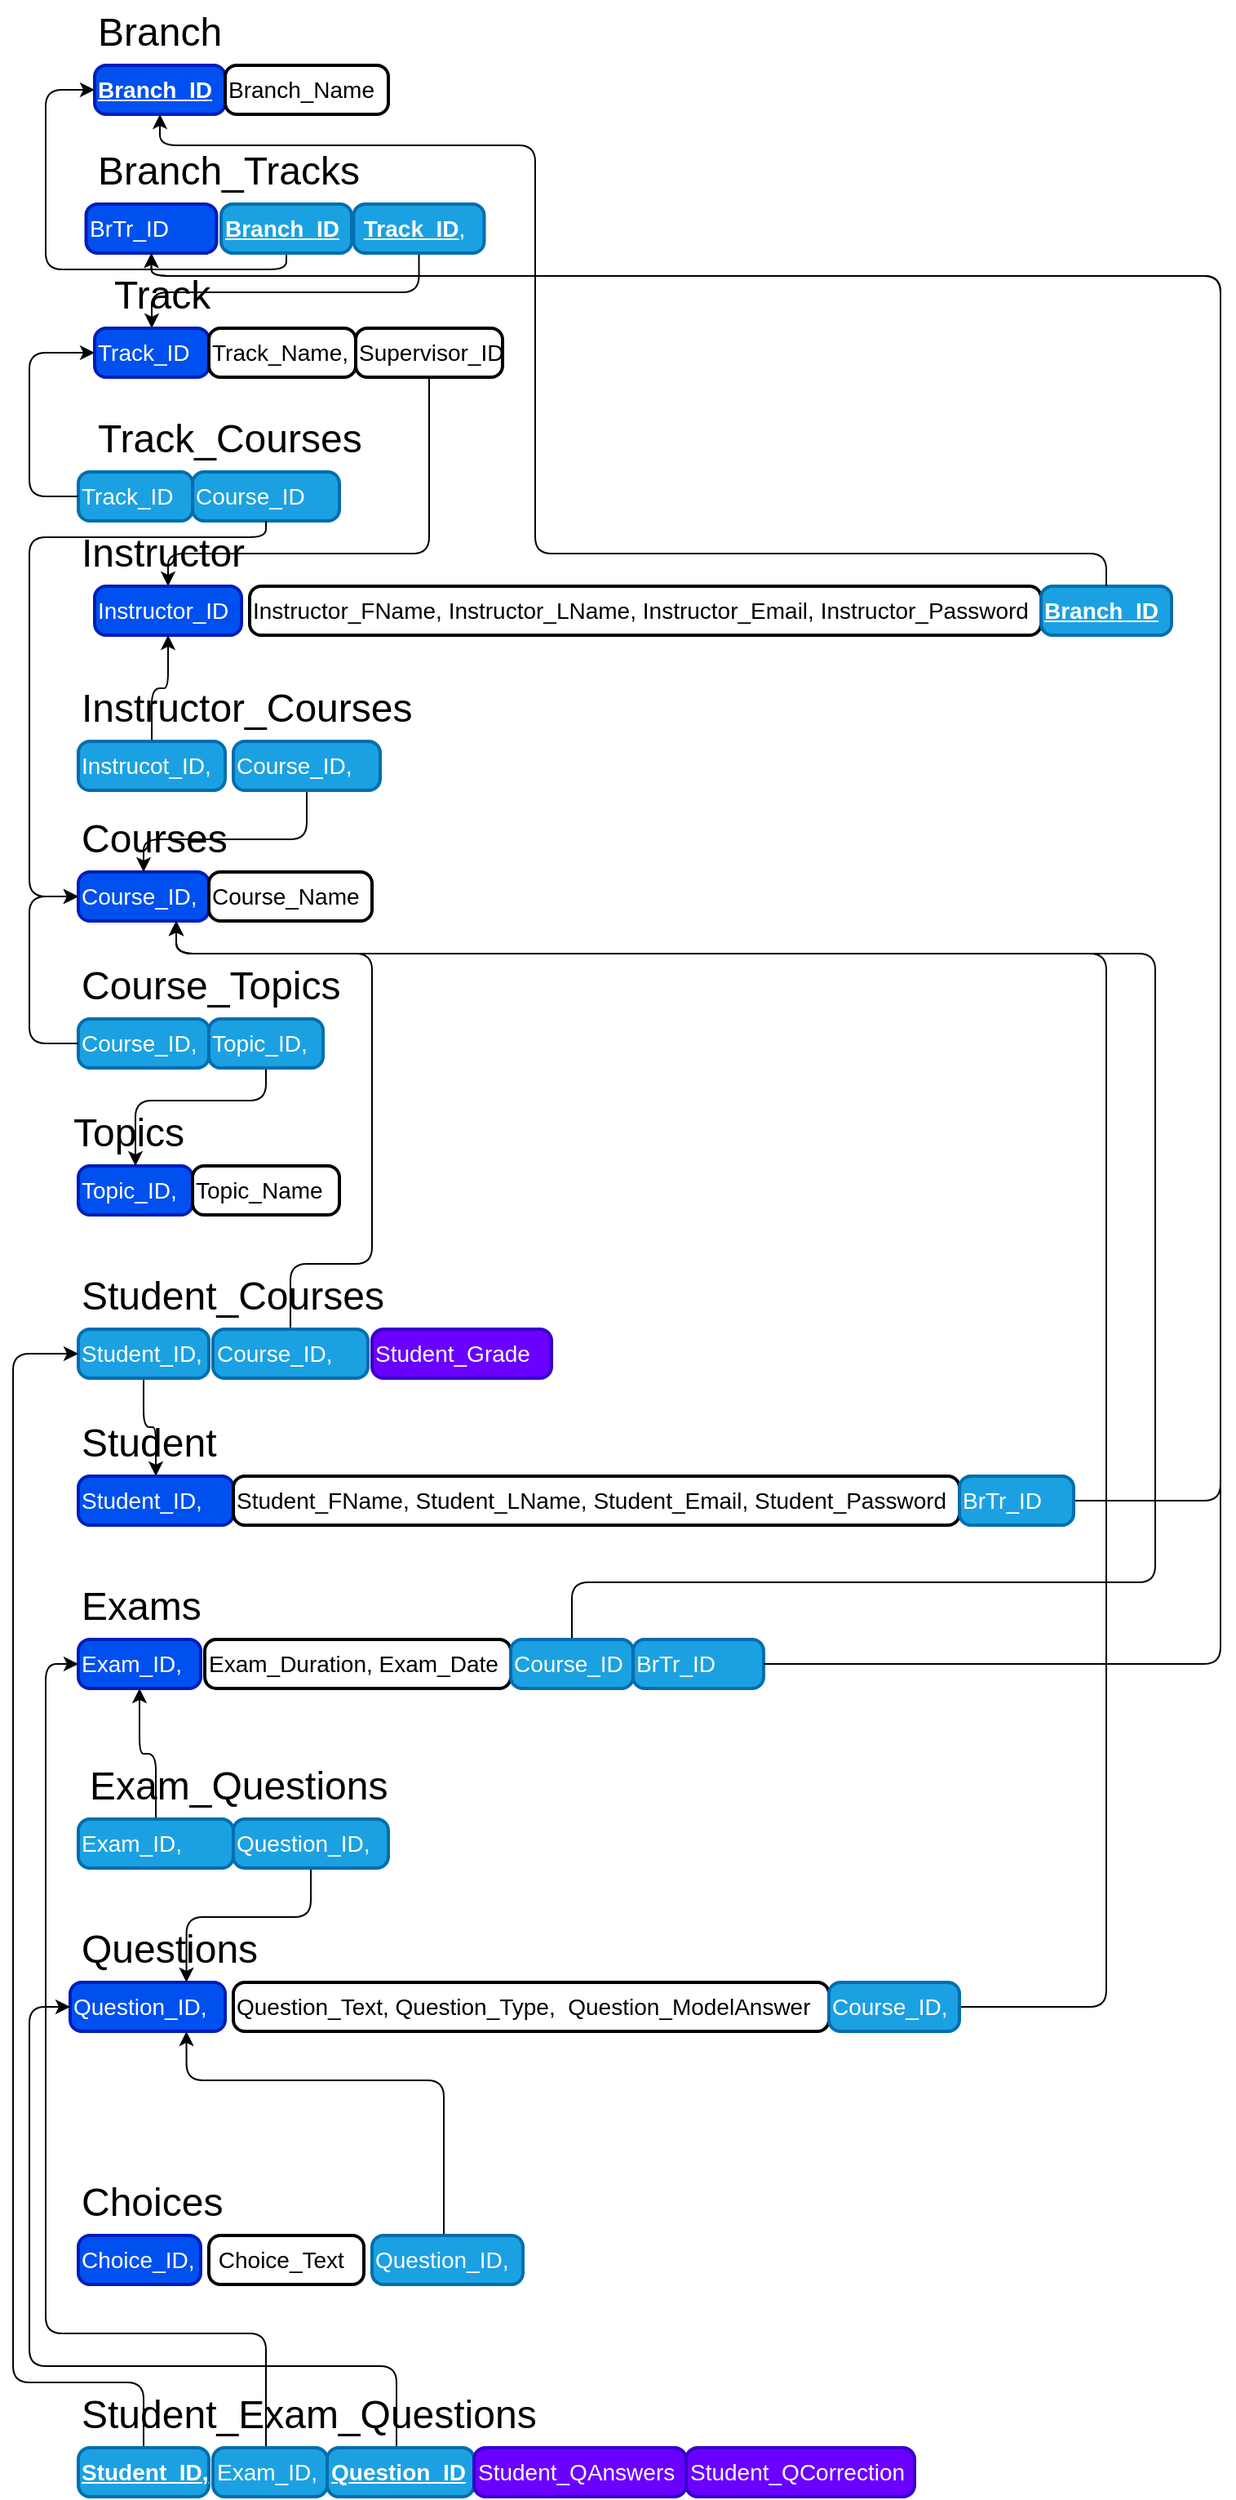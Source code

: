 <mxfile>
    <diagram id="7M1j6jTD5WMNC7OYtBL2" name="Page-1">
        <mxGraphModel dx="1456" dy="647" grid="1" gridSize="10" guides="1" tooltips="1" connect="1" arrows="1" fold="1" page="1" pageScale="1" pageWidth="850" pageHeight="1100" math="0" shadow="0">
            <root>
                <mxCell id="0"/>
                <mxCell id="1" parent="0"/>
                <mxCell id="35" style="edgeStyle=orthogonalEdgeStyle;html=1;fontSize=14;exitX=0.5;exitY=1;exitDx=0;exitDy=0;entryX=0;entryY=0.5;entryDx=0;entryDy=0;" parent="1" source="27" target="2" edge="1">
                    <mxGeometry relative="1" as="geometry">
                        <mxPoint x="60" y="80" as="targetPoint"/>
                        <Array as="points">
                            <mxPoint x="207" y="166"/>
                            <mxPoint x="60" y="166"/>
                            <mxPoint x="60" y="56"/>
                        </Array>
                    </mxGeometry>
                </mxCell>
                <mxCell id="2" value="&lt;span style=&quot;font-size: 14px;&quot;&gt;&lt;b&gt;&lt;u&gt;Branch_ID&lt;/u&gt;&lt;/b&gt;&lt;/span&gt;" style="rounded=1;html=1;absoluteArcSize=1;arcSize=14;strokeWidth=2;align=left;fillColor=#0050ef;fontColor=#ffffff;strokeColor=#001DBC;" parent="1" vertex="1">
                    <mxGeometry x="90" y="41" width="80" height="30" as="geometry"/>
                </mxCell>
                <mxCell id="3" value="&lt;font style=&quot;font-size: 24px;&quot;&gt;Branch&lt;/font&gt;" style="text;html=1;align=left;verticalAlign=middle;resizable=0;points=[];autosize=1;strokeColor=none;fillColor=none;labelBackgroundColor=none;" parent="1" vertex="1">
                    <mxGeometry x="90" y="1" width="100" height="40" as="geometry"/>
                </mxCell>
                <mxCell id="37" style="edgeStyle=orthogonalEdgeStyle;html=1;fontSize=14;exitX=0.5;exitY=1;exitDx=0;exitDy=0;" parent="1" source="33" target="4" edge="1">
                    <mxGeometry relative="1" as="geometry">
                        <Array as="points">
                            <mxPoint x="289" y="180"/>
                            <mxPoint x="125" y="180"/>
                        </Array>
                    </mxGeometry>
                </mxCell>
                <mxCell id="4" value="&lt;span style=&quot;font-size: 14px;&quot;&gt;Track_ID&lt;/span&gt;" style="rounded=1;whiteSpace=wrap;html=1;absoluteArcSize=1;arcSize=14;strokeWidth=2;align=left;fillColor=#0050ef;fontColor=#ffffff;strokeColor=#001DBC;" parent="1" vertex="1">
                    <mxGeometry x="90" y="202" width="70" height="30" as="geometry"/>
                </mxCell>
                <mxCell id="5" value="&lt;span style=&quot;font-size: 24px;&quot;&gt;Track&lt;/span&gt;" style="text;html=1;align=left;verticalAlign=middle;resizable=0;points=[];autosize=1;strokeColor=none;fillColor=none;" parent="1" vertex="1">
                    <mxGeometry x="100" y="162" width="80" height="40" as="geometry"/>
                </mxCell>
                <mxCell id="40" style="edgeStyle=orthogonalEdgeStyle;html=1;fontSize=14;exitX=0.5;exitY=1;exitDx=0;exitDy=0;" parent="1" source="39" target="6" edge="1">
                    <mxGeometry relative="1" as="geometry">
                        <Array as="points">
                            <mxPoint x="295" y="340"/>
                            <mxPoint x="135" y="340"/>
                        </Array>
                    </mxGeometry>
                </mxCell>
                <mxCell id="6" value="&lt;span style=&quot;font-size: 14px;&quot;&gt;Instructor_ID&lt;/span&gt;" style="rounded=1;html=1;absoluteArcSize=1;arcSize=14;strokeWidth=2;align=left;fillColor=#0050ef;fontColor=#ffffff;strokeColor=#001DBC;" parent="1" vertex="1">
                    <mxGeometry x="90" y="360" width="90" height="30" as="geometry"/>
                </mxCell>
                <mxCell id="7" value="&lt;span style=&quot;font-size: 24px;&quot;&gt;Instructor&lt;/span&gt;" style="text;html=1;align=left;verticalAlign=middle;resizable=0;points=[];autosize=1;strokeColor=none;fillColor=none;" parent="1" vertex="1">
                    <mxGeometry x="80" y="320" width="120" height="40" as="geometry"/>
                </mxCell>
                <mxCell id="70" style="edgeStyle=orthogonalEdgeStyle;html=1;entryX=0.5;entryY=0;entryDx=0;entryDy=0;fontSize=14;" parent="1" source="8" target="66" edge="1">
                    <mxGeometry relative="1" as="geometry"/>
                </mxCell>
                <mxCell id="8" value="&lt;span style=&quot;font-size: 14px;&quot;&gt;Student_ID,&lt;/span&gt;" style="rounded=1;html=1;absoluteArcSize=1;arcSize=14;strokeWidth=2;align=left;fillColor=#1ba1e2;fontColor=#ffffff;strokeColor=#006EAF;" parent="1" vertex="1">
                    <mxGeometry x="80" y="815" width="80" height="30" as="geometry"/>
                </mxCell>
                <mxCell id="9" value="&lt;span style=&quot;font-size: 24px;&quot;&gt;Student_Courses&lt;/span&gt;" style="text;html=1;align=left;verticalAlign=middle;resizable=0;points=[];autosize=1;strokeColor=none;fillColor=none;" parent="1" vertex="1">
                    <mxGeometry x="80" y="775" width="210" height="40" as="geometry"/>
                </mxCell>
                <mxCell id="11" value="&lt;span style=&quot;font-size: 14px;&quot;&gt;Course_ID,&amp;nbsp;&lt;/span&gt;" style="rounded=1;html=1;absoluteArcSize=1;arcSize=14;strokeWidth=2;align=left;fillColor=#0050ef;fontColor=#ffffff;strokeColor=#001DBC;" parent="1" vertex="1">
                    <mxGeometry x="80" y="535" width="80" height="30" as="geometry"/>
                </mxCell>
                <mxCell id="12" value="&lt;span style=&quot;font-size: 24px;&quot;&gt;Courses&lt;/span&gt;" style="text;html=1;align=left;verticalAlign=middle;resizable=0;points=[];autosize=1;strokeColor=none;fillColor=none;" parent="1" vertex="1">
                    <mxGeometry x="80" y="495" width="110" height="40" as="geometry"/>
                </mxCell>
                <mxCell id="14" value="&lt;span style=&quot;font-size: 14px;&quot;&gt;Exam_ID,&lt;/span&gt;&lt;span style=&quot;color: rgba(0, 0, 0, 0); font-family: monospace; font-size: 0px;&quot;&gt;el%3E%3Croot%3E%3CmxCell%20id%3D%220%22%2F%3E%3CmxCell%20id%3D%221%22%20parent%3D%220%22%2F%3E%3CmxCell%20id%3D%222%22%20value%3D%22%26lt%3Bspan%20style%3D%26quot%3Bfont-size%3A%2014px%3B%26quot%3B%26gt%3BCourse_ID%2C%26amp%3Bnbsp%3B%26lt%3B%2Fspan%26gt%3B%26lt%3Bspan%20style%3D%26quot%3Bfont-size%3A%2014px%3B%26quot%3B%26gt%3BCourse%26lt%3B%2Fspan%26gt%3B%26lt%3Bspan%20style%3D%26quot%3Bfont-size%3A%2014px%3B%26quot%3B%26gt%3B_Name%26lt%3B%2Fspan%26gt%3B%22%20style%3D%22rounded%3D1%3Bhtml%3D1%3BabsoluteArcSize%3D1%3BarcSize%3D14%3BstrokeWidth%3D2%3Balign%3Dleft%3B%22%20vertex%3D%221%22%20parent%3D%221%22%3E%3CmxGeometry%20x%3D%22165%22%20y%3D%22555%22%20width%3D%22580%22%20height%3D%2230%22%20as%3D%22geometry%22%2F%3E%3C%2FmxCell%3E%3CmxCell%20id%3D%223%22%20value%3D%22%26lt%3Bspan%20style%3D%26quot%3Bfont-size%3A%2024px%3B%26quot%3B%26gt%3BCourse%26lt%3B%2Fspan%26gt%3B%22%20style%3D%22text%3Bhtml%3D1%3Balign%3Dcenter%3BverticalAlign%3Dmiddle%3Bresizable%3D0%3Bpoints%3D%5B%5D%3Bautosize%3D1%3BstrokeColor%3Dnone%3BfillColor%3Dnone%3B%22%20vertex%3D%221%22%20parent%3D%221%22%3E%3CmxGeometry%20x%3D%22165%22%20y%3D%22515%22%20width%3D%22100%22%20height%3D%2240%22%20as%3D%22geometry%22%2F%3E%3C%2FmxCell%3E%3C%2Froot%3E&lt;/span&gt;" style="rounded=1;html=1;absoluteArcSize=1;arcSize=14;strokeWidth=2;align=left;fillColor=#0050ef;fontColor=#ffffff;strokeColor=#001DBC;" parent="1" vertex="1">
                    <mxGeometry x="80" y="1005" width="75" height="30" as="geometry"/>
                </mxCell>
                <mxCell id="15" value="&lt;span style=&quot;font-size: 24px;&quot;&gt;Exams&lt;/span&gt;" style="text;html=1;align=left;verticalAlign=middle;resizable=0;points=[];autosize=1;strokeColor=none;fillColor=none;" parent="1" vertex="1">
                    <mxGeometry x="80" y="965" width="100" height="40" as="geometry"/>
                </mxCell>
                <mxCell id="17" value="&lt;span style=&quot;font-size: 24px;&quot;&gt;Questions&lt;/span&gt;" style="text;html=1;align=left;verticalAlign=middle;resizable=0;points=[];autosize=1;strokeColor=none;fillColor=none;" parent="1" vertex="1">
                    <mxGeometry x="80" y="1175" width="130" height="40" as="geometry"/>
                </mxCell>
                <mxCell id="18" value="&lt;span style=&quot;font-size: 14px;&quot;&gt;Choice_ID,&lt;/span&gt;&lt;span style=&quot;color: rgba(0, 0, 0, 0); font-family: monospace; font-size: 0px;&quot;&gt;raphModel%3E%3Croot%3E%3CmxCell%20id%3D%220%22%2F%3E%3CmxCell%20id%3D%221%22%20parent%3D%220%22%2F%3E%3CmxCell%20id%3D%222%22%20value%3D%22%26lt%3Bspan%20style%3D%26quot%3Bfont-size%3A%2014px%3B%26quot%3B%26gt%3BCourse_ID%2C%26amp%3Bnbsp%3B%26lt%3B%2Fspan%26gt%3B%26lt%3Bspan%20style%3D%26quot%3Bfont-size%3A%2014px%3B%26quot%3B%26gt%3BCourse%26lt%3B%2Fspan%26gt%3B%26lt%3Bspan%20style%3D%26quot%3Bfont-size%3A%2014px%3B%26quot%3B%26gt%3B_Name%26lt%3B%2Fspan%26gt%3B%22%20style%3D%22rounded%3D1%3Bhtml%3D1%3BabsoluteArcSize%3D1%3BarcSize%3D14%3BstrokeWidth%3D2%3Balign%3Dleft%3B%22%20vertex%3D%221%22%20parent%3D%221%22%3E%3CmxGeometry%20x%3D%22165%22%20y%3D%22555%22%20width%3D%22580%22%20height%3D%2230%22%20as%3D%22geometry%22%2F%3E%3C%2FmxCell%3E%3CmxCell%20id%3D%223%22%20value%3D%22%26lt%3Bspan%20style%3D%26quot%3Bfont-size%3A%2024px%3B%26quot%3B%26gt%3BCourse%26lt%3B%2Fspan%26gt%3B%22%20style%3D%22text%3Bhtml%3D1%3Balign%3Dcenter%3BverticalAlign%3Dmiddle%3Bresizable%3D0%3Bpoints%3D%5B%5D%3Bautosize%3D1%3BstrokeColor%3Dnone%3BfillColor%3Dnone%3B%22%20vertex%3D%221%22%20parent%3D%221%22%3E%3CmxGeometry%20x%3D%22165%22%20y%3D%22515%22%20width%3D%22100%22%20height%3D%2240%22%20as%3D%22geometry%22%2F%3E%3C%2FmxCell%3E%3C%2Froot%3E%3C%2FmxGraphModel%3EE&lt;/span&gt;" style="rounded=1;html=1;absoluteArcSize=1;arcSize=14;strokeWidth=2;align=left;fillColor=#0050ef;fontColor=#ffffff;strokeColor=#001DBC;" parent="1" vertex="1">
                    <mxGeometry x="80" y="1370" width="75" height="30" as="geometry"/>
                </mxCell>
                <mxCell id="19" value="&lt;span style=&quot;font-size: 24px;&quot;&gt;Choices&lt;/span&gt;" style="text;html=1;align=left;verticalAlign=middle;resizable=0;points=[];autosize=1;strokeColor=none;fillColor=none;" parent="1" vertex="1">
                    <mxGeometry x="80" y="1330" width="110" height="40" as="geometry"/>
                </mxCell>
                <mxCell id="24" value="&lt;span style=&quot;font-size: 14px;&quot;&gt;Topic_ID,&lt;/span&gt;&lt;span style=&quot;color: rgba(0, 0, 0, 0); font-family: monospace; font-size: 0px;&quot;&gt;%E%3Croot%3E%3CmxCell%20id%3D%220%22%2F%3E%3CmxCell%20id%3D%221%22%20parent%3D%220%22%2F%3E%3CmxCell%20id%3D%222%22%20value%3D%22%26lt%3Bspan%20style%3D%26quot%3Bfont-size%3A%2014px%3B%26quot%3B%26gt%3BCourse_ID%2C%26amp%3Bnbsp%3B%26lt%3B%2Fspan%26gt%3B%26lt%3Bspan%20style%3D%26quot%3Bfont-size%3A%2014px%3B%26quot%3B%26gt%3BCourse%26lt%3B%2Fspan%26gt%3B%26lt%3Bspan%20style%3D%26quot%3Bfont-size%3A%2014px%3B%26quot%3B%26gt%3B_Name%26lt%3B%2Fspan%26gt%3B%22%20style%3D%22rounded%3D1%3Bhtml%3D1%3BabsoluteArcSize%3D1%3BarcSize%3D14%3BstrokeWidth%3D2%3Balign%3Dleft%3B%22%20vertex%3D%221%22%20parent%3D%221%22%3E%3CmxGeometry%20x%3D%22165%22%20y%3D%22555%22%20width%3D%22580%22%20height%3D%2230%22%20as%3D%22geometry%22%2F%3E%3C%2FmxCell%3E%3CmxCell%20id%3D%223%22%20value%3D%22%26lt%3Bspan%20style%3D%26quot%3Bfont-size%3A%2024px%3B%26quot%3B%26gt%3BCourse%26lt%3B%2Fspan%26gt%3B%22%20style%3D%22text%3Bhtml%3D1%3Balign%3Dcenter%3BverticalAlign%3Dmiddle%3Bresizable%3D0%3Bpoints%3D%5B%5D%3Bautosize%3D1%3BstrokeColor%3Dnone%3BfillColor%3Dnone%3B%22%20vertex%3D%221%22%20parent%3D%221%22%3E%3CmxGeometry%20x%3D%22165%22%20y%3D%22515%22%20width%3D%22100%22%20height%3D%2240%22%20as%3D%22geometry%22%2F%3E%3C%2FmxCell%3E%3C%2Froot%3E%3C%2FmxGraph&lt;/span&gt;" style="rounded=1;html=1;absoluteArcSize=1;arcSize=14;strokeWidth=2;align=left;fillColor=#0050ef;fontColor=#ffffff;strokeColor=#001DBC;" parent="1" vertex="1">
                    <mxGeometry x="80" y="715" width="70" height="30" as="geometry"/>
                </mxCell>
                <mxCell id="25" value="&lt;span style=&quot;font-size: 24px;&quot;&gt;Topics&lt;br&gt;&lt;/span&gt;" style="text;html=1;align=left;verticalAlign=middle;resizable=0;points=[];autosize=1;strokeColor=none;fillColor=none;" parent="1" vertex="1">
                    <mxGeometry x="75" y="675" width="90" height="40" as="geometry"/>
                </mxCell>
                <mxCell id="27" value="&lt;span style=&quot;font-size: 14px;&quot;&gt;&lt;b&gt;&lt;u&gt;Branch_ID&lt;/u&gt;&lt;/b&gt;&lt;/span&gt;" style="rounded=1;whiteSpace=wrap;html=1;absoluteArcSize=1;arcSize=14;strokeWidth=2;align=left;fillColor=#1ba1e2;fontColor=#ffffff;strokeColor=#006EAF;" parent="1" vertex="1">
                    <mxGeometry x="167.5" y="126" width="80" height="30" as="geometry"/>
                </mxCell>
                <mxCell id="28" value="&lt;span style=&quot;font-size: 24px;&quot;&gt;Branch_Tracks&lt;/span&gt;" style="text;html=1;align=left;verticalAlign=middle;resizable=0;points=[];autosize=1;strokeColor=none;fillColor=none;" parent="1" vertex="1">
                    <mxGeometry x="90" y="86" width="180" height="40" as="geometry"/>
                </mxCell>
                <mxCell id="32" value="&lt;span style=&quot;font-size: 14px;&quot;&gt;Branch_Name&lt;/span&gt;" style="rounded=1;html=1;absoluteArcSize=1;arcSize=14;strokeWidth=2;align=left;" parent="1" vertex="1">
                    <mxGeometry x="170" y="41" width="100" height="30" as="geometry"/>
                </mxCell>
                <mxCell id="33" value="&lt;span style=&quot;font-size: 14px;&quot;&gt;&amp;nbsp;&lt;b&gt;&lt;u&gt;Track_ID&lt;/u&gt;&lt;/b&gt;,&amp;nbsp;&lt;/span&gt;" style="rounded=1;whiteSpace=wrap;html=1;absoluteArcSize=1;arcSize=14;strokeWidth=2;align=left;fillColor=#1ba1e2;fontColor=#ffffff;strokeColor=#006EAF;" parent="1" vertex="1">
                    <mxGeometry x="248.75" y="126" width="80" height="30" as="geometry"/>
                </mxCell>
                <mxCell id="36" value="&lt;span style=&quot;font-size: 14px;&quot;&gt;Track_Name,&amp;nbsp;&lt;/span&gt;" style="rounded=1;whiteSpace=wrap;html=1;absoluteArcSize=1;arcSize=14;strokeWidth=2;align=left;" parent="1" vertex="1">
                    <mxGeometry x="160" y="202" width="90" height="30" as="geometry"/>
                </mxCell>
                <mxCell id="38" value="&lt;span style=&quot;font-size: 14px;&quot;&gt;Instructor&lt;/span&gt;&lt;span style=&quot;font-size: 14px;&quot;&gt;_FName,&amp;nbsp;&lt;/span&gt;&lt;span style=&quot;font-size: 14px;&quot;&gt;Instructor_LName,&amp;nbsp;&lt;/span&gt;&lt;span style=&quot;font-size: 14px;&quot;&gt;Instructor_Email,&amp;nbsp;&lt;/span&gt;&lt;span style=&quot;font-size: 14px;&quot;&gt;Instructor_Password&lt;/span&gt;" style="rounded=1;html=1;absoluteArcSize=1;arcSize=14;strokeWidth=2;align=left;" parent="1" vertex="1">
                    <mxGeometry x="185" y="360" width="485" height="30" as="geometry"/>
                </mxCell>
                <mxCell id="39" value="&lt;span style=&quot;font-size: 14px;&quot;&gt;Supervisor_ID&lt;/span&gt;" style="rounded=1;whiteSpace=wrap;html=1;absoluteArcSize=1;arcSize=14;strokeWidth=2;align=left;" parent="1" vertex="1">
                    <mxGeometry x="250" y="202" width="90" height="30" as="geometry"/>
                </mxCell>
                <mxCell id="49" style="edgeStyle=orthogonalEdgeStyle;html=1;entryX=0.5;entryY=1;entryDx=0;entryDy=0;fontSize=14;" parent="1" source="45" target="6" edge="1">
                    <mxGeometry relative="1" as="geometry"/>
                </mxCell>
                <mxCell id="45" value="&lt;span style=&quot;font-size: 14px;&quot;&gt;Instrucot_ID,&amp;nbsp;&lt;/span&gt;" style="rounded=1;html=1;absoluteArcSize=1;arcSize=14;strokeWidth=2;align=left;fillColor=#1ba1e2;fontColor=#ffffff;strokeColor=#006EAF;" parent="1" vertex="1">
                    <mxGeometry x="80" y="455" width="90" height="30" as="geometry"/>
                </mxCell>
                <mxCell id="46" value="&lt;span style=&quot;font-size: 24px;&quot;&gt;Instructor_Courses&lt;/span&gt;" style="text;html=1;align=left;verticalAlign=middle;resizable=0;points=[];autosize=1;strokeColor=none;fillColor=none;" parent="1" vertex="1">
                    <mxGeometry x="80" y="415" width="230" height="40" as="geometry"/>
                </mxCell>
                <mxCell id="53" style="edgeStyle=orthogonalEdgeStyle;html=1;fontSize=14;" parent="1" source="48" target="11" edge="1">
                    <mxGeometry relative="1" as="geometry">
                        <Array as="points">
                            <mxPoint x="220" y="515"/>
                            <mxPoint x="120" y="515"/>
                        </Array>
                    </mxGeometry>
                </mxCell>
                <mxCell id="48" value="&lt;span style=&quot;font-size: 14px;&quot;&gt;Course_ID,&lt;/span&gt;" style="rounded=1;html=1;absoluteArcSize=1;arcSize=14;strokeWidth=2;align=left;fillColor=#1ba1e2;fontColor=#ffffff;strokeColor=#006EAF;" parent="1" vertex="1">
                    <mxGeometry x="175" y="455" width="90" height="30" as="geometry"/>
                </mxCell>
                <mxCell id="50" value="&lt;span style=&quot;font-size: 14px;&quot;&gt;Course&lt;/span&gt;&lt;span style=&quot;font-size: 14px;&quot;&gt;_Name&lt;/span&gt;" style="rounded=1;html=1;absoluteArcSize=1;arcSize=14;strokeWidth=2;align=left;" parent="1" vertex="1">
                    <mxGeometry x="160" y="535" width="100" height="30" as="geometry"/>
                </mxCell>
                <mxCell id="54" value="&lt;span style=&quot;font-size: 14px;&quot;&gt;Topic_Name&lt;/span&gt;&lt;span style=&quot;color: rgba(0, 0, 0, 0); font-family: monospace; font-size: 0px;&quot;&gt;xGraphModel%3E%3Croot%3E%3CmxCell%20id%3D%220%22%2F%3E%3CmxCell%20id%3D%221%22%20parent%3D%220%22%2F%3E%3CmxCell%20id%3D%222%22%20value%3D%22%26lt%3Bspan%20style%3D%26quot%3Bfont-size%3A%2014px%3B%26quot%3B%26gt%3BCourse_ID%2C%26amp%3Bnbsp%3B%26lt%3B%2Fspan%26gt%3B%26lt%3Bspan%20style%3D%26quot%3Bfont-size%3A%2014px%3B%26quot%3B%26gt%3BCourse%26lt%3B%2Fspan%26gt%3B%26lt%3Bspan%20style%3D%26quot%3Bfont-size%3A%2014px%3B%26quot%3B%26gt%3B_Name%26lt%3B%2Fspan%26gt%3B%22%20style%3D%22rounded%3D1%3Bhtml%3D1%3BabsoluteArcSize%3D1%3BarcSize%3D14%3BstrokeWidth%3D2%3Balign%3Dleft%3B%22%20vertex%3D%221%22%20parent%3D%221%22%3E%3CmxGeometry%20x%3D%22165%22%20y%3D%22555%22%20width%3D%22580%22%20height%3D%2230%22%20as%3D%22geometry%22%2F%3E%3C%2FmxCell%3E%3CmxCell%20id%3D%223%22%20value%3D%22%26lt%3Bspan%20style%3D%26quot%3Bfont-size%3A%2024px%3B%26quot%3B%26gt%3BCourse%26lt%3B%2Fspan%26gt%3B%22%20style%3D%22text%3Bhtml%3D1%3Balign%3Dcenter%3BverticalAlign%3Dmiddle%3Bresizable%3D0%3Bpoints%3D%5B%5D%3Bautosize%3D1%3BstrokeColor%3Dnone%3BfillColor%3Dnone%3B%22%20vertex%3D%221%22%20parent%3D%221%22%3E%3CmxGeometry%20x%3D%22165%22%20y%3D%22515%22%20width%3D%22100%22%20height%3D%2240%22%20as%3D%22geometry%22%2F%3E%3C%2FmxCell%3E%3C%2Froot%3E%3C%2FmxGraphModel%3EE&lt;/span&gt;" style="rounded=1;html=1;absoluteArcSize=1;arcSize=14;strokeWidth=2;align=left;" parent="1" vertex="1">
                    <mxGeometry x="150" y="715" width="90" height="30" as="geometry"/>
                </mxCell>
                <mxCell id="65" style="edgeStyle=orthogonalEdgeStyle;html=1;fontSize=14;" parent="1" source="60" target="24" edge="1">
                    <mxGeometry relative="1" as="geometry">
                        <Array as="points">
                            <mxPoint x="195" y="675"/>
                            <mxPoint x="115" y="675"/>
                        </Array>
                    </mxGeometry>
                </mxCell>
                <mxCell id="60" value="&lt;span style=&quot;font-size: 14px;&quot;&gt;Topic_ID,&lt;/span&gt;&lt;span style=&quot;color: rgba(0, 0, 0, 0); font-family: monospace; font-size: 0px;&quot;&gt;%E%3Croot%3E%3CmxCell%20id%3D%220%22%2F%3E%3CmxCell%20id%3D%221%22%20parent%3D%220%22%2F%3E%3CmxCell%20id%3D%222%22%20value%3D%22%26lt%3Bspan%20style%3D%26quot%3Bfont-size%3A%2014px%3B%26quot%3B%26gt%3BCourse_ID%2C%26amp%3Bnbsp%3B%26lt%3B%2Fspan%26gt%3B%26lt%3Bspan%20style%3D%26quot%3Bfont-size%3A%2014px%3B%26quot%3B%26gt%3BCourse%26lt%3B%2Fspan%26gt%3B%26lt%3Bspan%20style%3D%26quot%3Bfont-size%3A%2014px%3B%26quot%3B%26gt%3B_Name%26lt%3B%2Fspan%26gt%3B%22%20style%3D%22rounded%3D1%3Bhtml%3D1%3BabsoluteArcSize%3D1%3BarcSize%3D14%3BstrokeWidth%3D2%3Balign%3Dleft%3B%22%20vertex%3D%221%22%20parent%3D%221%22%3E%3CmxGeometry%20x%3D%22165%22%20y%3D%22555%22%20width%3D%22580%22%20height%3D%2230%22%20as%3D%22geometry%22%2F%3E%3C%2FmxCell%3E%3CmxCell%20id%3D%223%22%20value%3D%22%26lt%3Bspan%20style%3D%26quot%3Bfont-size%3A%2024px%3B%26quot%3B%26gt%3BCourse%26lt%3B%2Fspan%26gt%3B%22%20style%3D%22text%3Bhtml%3D1%3Balign%3Dcenter%3BverticalAlign%3Dmiddle%3Bresizable%3D0%3Bpoints%3D%5B%5D%3Bautosize%3D1%3BstrokeColor%3Dnone%3BfillColor%3Dnone%3B%22%20vertex%3D%221%22%20parent%3D%221%22%3E%3CmxGeometry%20x%3D%22165%22%20y%3D%22515%22%20width%3D%22100%22%20height%3D%2240%22%20as%3D%22geometry%22%2F%3E%3C%2FmxCell%3E%3C%2Froot%3E%3C%2FmxGraph&lt;/span&gt;" style="rounded=1;html=1;absoluteArcSize=1;arcSize=14;strokeWidth=2;align=left;fillColor=#1ba1e2;fontColor=#ffffff;strokeColor=#006EAF;" parent="1" vertex="1">
                    <mxGeometry x="160" y="625" width="70" height="30" as="geometry"/>
                </mxCell>
                <mxCell id="61" value="&lt;span style=&quot;font-size: 24px;&quot;&gt;Course_Topics&lt;br&gt;&lt;/span&gt;" style="text;html=1;align=left;verticalAlign=middle;resizable=0;points=[];autosize=1;strokeColor=none;fillColor=none;" parent="1" vertex="1">
                    <mxGeometry x="80" y="585" width="180" height="40" as="geometry"/>
                </mxCell>
                <mxCell id="63" value="&lt;span style=&quot;font-size: 14px;&quot;&gt;Course_ID,&amp;nbsp;&lt;/span&gt;" style="rounded=1;html=1;absoluteArcSize=1;arcSize=14;strokeWidth=2;align=left;fillColor=#1ba1e2;fontColor=#ffffff;strokeColor=#006EAF;" parent="1" vertex="1">
                    <mxGeometry x="80" y="625" width="80" height="30" as="geometry"/>
                </mxCell>
                <mxCell id="66" value="&lt;span style=&quot;font-size: 14px;&quot;&gt;Student_ID,&lt;/span&gt;" style="rounded=1;html=1;absoluteArcSize=1;arcSize=14;strokeWidth=2;align=left;fillColor=#0050ef;fontColor=#ffffff;strokeColor=#001DBC;" parent="1" vertex="1">
                    <mxGeometry x="80" y="905" width="95" height="30" as="geometry"/>
                </mxCell>
                <mxCell id="67" value="&lt;span style=&quot;font-size: 24px;&quot;&gt;Student&lt;/span&gt;" style="text;html=1;align=left;verticalAlign=middle;resizable=0;points=[];autosize=1;strokeColor=none;fillColor=none;" parent="1" vertex="1">
                    <mxGeometry x="80" y="865" width="110" height="40" as="geometry"/>
                </mxCell>
                <mxCell id="68" value="&lt;span style=&quot;font-size: 14px;&quot;&gt;Student&lt;/span&gt;&lt;span style=&quot;font-size: 14px;&quot;&gt;_FName,&amp;nbsp;&lt;/span&gt;&lt;span style=&quot;font-size: 14px;&quot;&gt;Student&lt;/span&gt;&lt;span style=&quot;font-size: 14px;&quot;&gt;_LName,&amp;nbsp;&lt;/span&gt;&lt;span style=&quot;font-size: 14px;&quot;&gt;Student&lt;/span&gt;&lt;span style=&quot;font-size: 14px;&quot;&gt;_Email,&amp;nbsp;&lt;/span&gt;&lt;span style=&quot;font-size: 14px;&quot;&gt;Student&lt;/span&gt;&lt;span style=&quot;font-size: 14px;&quot;&gt;_Password&lt;/span&gt;" style="rounded=1;html=1;absoluteArcSize=1;arcSize=14;strokeWidth=2;align=left;" parent="1" vertex="1">
                    <mxGeometry x="175" y="905" width="445" height="30" as="geometry"/>
                </mxCell>
                <mxCell id="71" style="edgeStyle=orthogonalEdgeStyle;html=1;entryX=0.75;entryY=1;entryDx=0;entryDy=0;fontSize=14;" parent="1" source="69" target="11" edge="1">
                    <mxGeometry relative="1" as="geometry">
                        <Array as="points">
                            <mxPoint x="210" y="775"/>
                            <mxPoint x="260" y="775"/>
                            <mxPoint x="260" y="585"/>
                            <mxPoint x="140" y="585"/>
                        </Array>
                    </mxGeometry>
                </mxCell>
                <mxCell id="69" value="&lt;span style=&quot;font-size: 14px;&quot;&gt;Course_ID,&lt;/span&gt;" style="rounded=1;html=1;absoluteArcSize=1;arcSize=14;strokeWidth=2;align=left;fillColor=#1ba1e2;fontColor=#ffffff;strokeColor=#006EAF;" parent="1" vertex="1">
                    <mxGeometry x="162.5" y="815" width="95" height="30" as="geometry"/>
                </mxCell>
                <mxCell id="72" value="&lt;span style=&quot;font-size: 14px;&quot;&gt;Student_Grade&lt;/span&gt;" style="rounded=1;html=1;absoluteArcSize=1;arcSize=14;strokeWidth=2;align=left;fillColor=#6a00ff;fontColor=#ffffff;strokeColor=#3700CC;" parent="1" vertex="1">
                    <mxGeometry x="260" y="815" width="110" height="30" as="geometry"/>
                </mxCell>
                <mxCell id="74" style="edgeStyle=orthogonalEdgeStyle;html=1;entryX=0.5;entryY=1;entryDx=0;entryDy=0;fontSize=14;" parent="1" source="73" target="254" edge="1">
                    <mxGeometry relative="1" as="geometry">
                        <Array as="points">
                            <mxPoint x="780" y="920"/>
                            <mxPoint x="780" y="170"/>
                            <mxPoint x="125" y="170"/>
                        </Array>
                    </mxGeometry>
                </mxCell>
                <mxCell id="73" value="&lt;span style=&quot;font-size: 14px;&quot;&gt;BrTr_ID&lt;/span&gt;" style="rounded=1;html=1;absoluteArcSize=1;arcSize=14;strokeWidth=2;align=left;fillColor=#1ba1e2;fontColor=#ffffff;strokeColor=#006EAF;" parent="1" vertex="1">
                    <mxGeometry x="620" y="905" width="70" height="30" as="geometry"/>
                </mxCell>
                <mxCell id="75" value="&lt;span style=&quot;font-size: 14px;&quot;&gt;Exam_Duration, Exam_Date&lt;/span&gt;&lt;span style=&quot;color: rgba(0, 0, 0, 0); font-family: monospace; font-size: 0px;&quot;&gt;%3CmxGraphModel%3E%3Croot%3E%3CmxCell%20id%3D%220%22%2F%3E%3CmxCell%20id%3D%221%22%20parent%3D%220%22%2F%3E%3CmxCell%20id%3D%222%22%20value%3D%22%26lt%3Bspan%20style%3D%26quot%3Bfont-size%3A%2014px%3B%26quot%3B%26gt%3BCourse_ID%2C%26amp%3Bnbsp%3B%26lt%3B%2Fspan%26gt%3B%26lt%3Bspan%20style%3D%26quot%3Bfont-size%3A%2014px%3B%26quot%3B%26gt%3BCourse%26lt%3B%2Fspan%26gt%3B%26lt%3Bspan%20style%3D%26quot%3Bfont-size%3A%2014px%3B%26quot%3B%26gt%3B_Name%26lt%3B%2Fspan%26gt%3B%22%20style%3D%22rounded%3D1%3Bhtml%3D1%3BabsoluteArcSize%3D1%3BarcSize%3D14%3BstrokeWidth%3D2%3Balign%3Dleft%3B%22%20vertex%3D%221%22%20parent%3D%221%22%3E%3CmxGeometry%20x%3D%22165%22%20y%3D%22555%22%20width%3D%22580%22%20height%3D%2230%22%20as%3D%22geometry%22%2F%3E%3C%2FmxCell%3E%3CmxCell%20id%3D%223%22%20value%3D%22%26lt%3Bspan%20style%3D%26quot%3Bfont-size%3A%2024px%3B%26quot%3B%26gt%3BCourse%26lt%3B%2Fspan%26gt%3B%22%20style%3D%22text%3Bhtml%3D1%3Balign%3Dcenter%3BverticalAlign%3Dmiddle%3Bresizable%3D0%3Bpoints%3D%5B%5D%3Bautosize%3D1%3BstrokeColor%3Dnone%3BfillColor%3Dnone%3B%22%20vertex%3D%221%22%20parent%3D%221%22%3E%3CmxGeometry%20x%3D%22165%22%20y%3D%22515%22%20width%3D%22100%22%20height%3D%2240%22%20as%3D%22geometry%22%2F%3E%3C%2FmxCell%3E%3C%2Froot%3E%3C%2FmxGraphModel%3EE&lt;/span&gt;" style="rounded=1;html=1;absoluteArcSize=1;arcSize=14;strokeWidth=2;align=left;" parent="1" vertex="1">
                    <mxGeometry x="157.5" y="1005" width="187.5" height="30" as="geometry"/>
                </mxCell>
                <mxCell id="80" style="edgeStyle=orthogonalEdgeStyle;html=1;entryX=0.75;entryY=1;entryDx=0;entryDy=0;fontSize=14;" parent="1" source="79" target="11" edge="1">
                    <mxGeometry relative="1" as="geometry">
                        <Array as="points">
                            <mxPoint x="383" y="970"/>
                            <mxPoint x="740" y="970"/>
                            <mxPoint x="740" y="585"/>
                            <mxPoint x="140" y="585"/>
                        </Array>
                    </mxGeometry>
                </mxCell>
                <mxCell id="79" value="&lt;span style=&quot;font-size: 14px;&quot;&gt;Course_ID&lt;/span&gt;" style="rounded=1;html=1;absoluteArcSize=1;arcSize=14;strokeWidth=2;align=left;fillColor=#1ba1e2;fontColor=#ffffff;strokeColor=#006EAF;" parent="1" vertex="1">
                    <mxGeometry x="345" y="1005" width="75" height="30" as="geometry"/>
                </mxCell>
                <mxCell id="81" value="&lt;span style=&quot;font-size: 14px;&quot;&gt;Question_ID,&amp;nbsp;&lt;/span&gt;" style="rounded=1;html=1;absoluteArcSize=1;arcSize=14;strokeWidth=2;align=left;fillColor=#0050ef;fontColor=#ffffff;strokeColor=#001DBC;" parent="1" vertex="1">
                    <mxGeometry x="75" y="1215" width="95" height="30" as="geometry"/>
                </mxCell>
                <mxCell id="82" value="&lt;span style=&quot;font-size: 14px;&quot;&gt;Question_Text,&amp;nbsp;&lt;/span&gt;&lt;span style=&quot;font-size: 14px;&quot;&gt;Question_Type,&amp;nbsp;&lt;b&gt;&amp;nbsp;&lt;/b&gt;&lt;/span&gt;&lt;span style=&quot;font-size: 14px;&quot;&gt;Question_ModelAnswer&lt;/span&gt;" style="rounded=1;html=1;absoluteArcSize=1;arcSize=14;strokeWidth=2;align=left;" parent="1" vertex="1">
                    <mxGeometry x="175" y="1215" width="365" height="30" as="geometry"/>
                </mxCell>
                <mxCell id="84" style="edgeStyle=orthogonalEdgeStyle;html=1;entryX=0.75;entryY=1;entryDx=0;entryDy=0;fontSize=14;" parent="1" source="83" target="11" edge="1">
                    <mxGeometry relative="1" as="geometry">
                        <Array as="points">
                            <mxPoint x="710" y="1230"/>
                            <mxPoint x="710" y="585"/>
                            <mxPoint x="140" y="585"/>
                        </Array>
                    </mxGeometry>
                </mxCell>
                <mxCell id="83" value="&lt;span style=&quot;font-size: 14px;&quot;&gt;Course_ID,&amp;nbsp;&lt;/span&gt;" style="rounded=1;html=1;absoluteArcSize=1;arcSize=14;strokeWidth=2;align=left;fillColor=#1ba1e2;fontColor=#ffffff;strokeColor=#006EAF;" parent="1" vertex="1">
                    <mxGeometry x="540" y="1215" width="80" height="30" as="geometry"/>
                </mxCell>
                <mxCell id="85" value="&lt;span style=&quot;font-size: 14px;&quot;&gt;&amp;nbsp;&lt;/span&gt;&lt;span style=&quot;font-size: 14px;&quot;&gt;Choice_Text&lt;/span&gt;&lt;span style=&quot;color: rgba(0, 0, 0, 0); font-family: monospace; font-size: 0px;&quot;&gt;3CmxG&lt;/span&gt;" style="rounded=1;html=1;absoluteArcSize=1;arcSize=14;strokeWidth=2;align=left;" parent="1" vertex="1">
                    <mxGeometry x="160" y="1370" width="95" height="30" as="geometry"/>
                </mxCell>
                <mxCell id="87" style="edgeStyle=orthogonalEdgeStyle;html=1;entryX=0.75;entryY=1;entryDx=0;entryDy=0;fontSize=14;" parent="1" source="86" target="81" edge="1">
                    <mxGeometry relative="1" as="geometry">
                        <Array as="points">
                            <mxPoint x="304" y="1275"/>
                            <mxPoint x="146" y="1275"/>
                        </Array>
                    </mxGeometry>
                </mxCell>
                <mxCell id="86" value="&lt;span style=&quot;font-size: 14px;&quot;&gt;Question_ID,&lt;/span&gt;&lt;span style=&quot;color: rgba(0, 0, 0, 0); font-family: monospace; font-size: 0px;&quot;&gt;raphModel%3E%3Croot%3E%3CmxCell%20id%3D%220%22%2F%3E%3CmxCell%20id%3D%221%22%20parent%3D%220%22%2F%3E%3CmxCell%20id%3D%222%22%20value%3D%22%26lt%3Bspan%20style%3D%26quot%3Bfont-size%3A%2014px%3B%26quot%3B%26gt%3BCourse_ID%2C%26amp%3Bnbsp%3B%26lt%3B%2Fspan%26gt%3B%26lt%3Bspan%20style%3D%26quot%3Bfont-size%3A%2014px%3B%26quot%3B%26gt%3BCourse%26lt%3B%2Fspan%26gt%3B%26lt%3Bspan%20style%3D%26quot%3Bfont-size%3A%2014px%3B%26quot%3B%26gt%3B_Name%26lt%3B%2Fspan%26gt%3B%22%20style%3D%22rounded%3D1%3Bhtml%3D1%3BabsoluteArcSize%3D1%3BarcSize%3D14%3BstrokeWidth%3D2%3Balign%3Dleft%3B%22%20vertex%3D%221%22%20parent%3D%221%22%3E%3CmxGeometry%20x%3D%22165%22%20y%3D%22555%22%20width%3D%22580%22%20height%3D%2230%22%20as%3D%22geometry%22%2F%3E%3C%2FmxCell%3E%3CmxCell%20id%3D%223%22%20value%3D%22%26lt%3Bspan%20style%3D%26quot%3Bfont-size%3A%2024px%3B%26quot%3B%26gt%3BCourse%26lt%3B%2Fspan%26gt%3B%22%20style%3D%22text%3Bhtml%3D1%3Balign%3Dcenter%3BverticalAlign%3Dmiddle%3Bresizable%3D0%3Bpoints%3D%5B%5D%3Bautosize%3D1%3BstrokeColor%3Dnone%3BfillColor%3Dnone%3B%22%20vertex%3D%221%22%20parent%3D%221%22%3E%3CmxGeometry%20x%3D%22165%22%20y%3D%22515%22%20width%3D%22100%22%20height%3D%2240%22%20as%3D%22geometry%22%2F%3E%3C%2FmxCell%3E%3C%2Froot%3E%3C%2FmxGraphModel%3EE&lt;/span&gt;" style="rounded=1;html=1;absoluteArcSize=1;arcSize=14;strokeWidth=2;align=left;fillColor=#1ba1e2;fontColor=#ffffff;strokeColor=#006EAF;" parent="1" vertex="1">
                    <mxGeometry x="260" y="1370" width="92.5" height="30" as="geometry"/>
                </mxCell>
                <mxCell id="88" value="&lt;span style=&quot;font-size: 24px;&quot;&gt;Exam_Questions&lt;/span&gt;" style="text;html=1;align=left;verticalAlign=middle;resizable=0;points=[];autosize=1;strokeColor=none;fillColor=none;" parent="1" vertex="1">
                    <mxGeometry x="85" y="1075" width="210" height="40" as="geometry"/>
                </mxCell>
                <mxCell id="94" style="edgeStyle=orthogonalEdgeStyle;html=1;entryX=0.75;entryY=0;entryDx=0;entryDy=0;fontSize=14;" parent="1" source="89" target="81" edge="1">
                    <mxGeometry relative="1" as="geometry">
                        <Array as="points">
                            <mxPoint x="223" y="1175"/>
                            <mxPoint x="146" y="1175"/>
                        </Array>
                    </mxGeometry>
                </mxCell>
                <mxCell id="89" value="&lt;span style=&quot;font-size: 14px;&quot;&gt;Question_ID,&amp;nbsp;&lt;/span&gt;" style="rounded=1;html=1;absoluteArcSize=1;arcSize=14;strokeWidth=2;align=left;fillColor=#1ba1e2;fontColor=#ffffff;strokeColor=#006EAF;" parent="1" vertex="1">
                    <mxGeometry x="175" y="1115" width="95" height="30" as="geometry"/>
                </mxCell>
                <mxCell id="93" style="edgeStyle=orthogonalEdgeStyle;html=1;entryX=0.5;entryY=1;entryDx=0;entryDy=0;fontSize=14;" parent="1" source="92" target="14" edge="1">
                    <mxGeometry relative="1" as="geometry"/>
                </mxCell>
                <mxCell id="92" value="&lt;span style=&quot;font-size: 14px;&quot;&gt;Exam_ID,&amp;nbsp;&lt;/span&gt;" style="rounded=1;html=1;absoluteArcSize=1;arcSize=14;strokeWidth=2;align=left;fillColor=#1ba1e2;fontColor=#ffffff;strokeColor=#006EAF;" parent="1" vertex="1">
                    <mxGeometry x="80" y="1115" width="95" height="30" as="geometry"/>
                </mxCell>
                <mxCell id="200" style="edgeStyle=orthogonalEdgeStyle;html=1;entryX=0;entryY=0.5;entryDx=0;entryDy=0;fontSize=14;fontColor=#124e9b;" parent="1" source="95" target="8" edge="1">
                    <mxGeometry relative="1" as="geometry">
                        <Array as="points">
                            <mxPoint x="40" y="1460"/>
                            <mxPoint x="40" y="830"/>
                        </Array>
                    </mxGeometry>
                </mxCell>
                <mxCell id="95" value="&lt;span style=&quot;font-size: 14px;&quot;&gt;Student_ID,&lt;/span&gt;" style="rounded=1;html=1;absoluteArcSize=1;arcSize=14;strokeWidth=2;align=left;fillColor=#1ba1e2;fontColor=#ffffff;strokeColor=#006EAF;fontStyle=5" parent="1" vertex="1">
                    <mxGeometry x="80" y="1500" width="80" height="30" as="geometry"/>
                </mxCell>
                <mxCell id="96" value="&lt;span style=&quot;font-size: 24px;&quot;&gt;Student_Exam_Questions&lt;/span&gt;" style="text;html=1;align=left;verticalAlign=middle;resizable=0;points=[];autosize=1;strokeColor=none;fillColor=none;" parent="1" vertex="1">
                    <mxGeometry x="80" y="1460" width="300" height="40" as="geometry"/>
                </mxCell>
                <mxCell id="241" style="edgeStyle=orthogonalEdgeStyle;html=1;entryX=0;entryY=0.5;entryDx=0;entryDy=0;fontSize=50;fontColor=#124e9b;" parent="1" source="97" target="14" edge="1">
                    <mxGeometry relative="1" as="geometry">
                        <Array as="points">
                            <mxPoint x="195" y="1430"/>
                            <mxPoint x="60" y="1430"/>
                            <mxPoint x="60" y="1020"/>
                        </Array>
                    </mxGeometry>
                </mxCell>
                <mxCell id="97" value="&lt;span style=&quot;font-size: 14px;&quot;&gt;Exam_ID,&lt;/span&gt;" style="rounded=1;html=1;absoluteArcSize=1;arcSize=14;strokeWidth=2;align=left;fillColor=#1ba1e2;fontColor=#ffffff;strokeColor=#006EAF;fontStyle=0" parent="1" vertex="1">
                    <mxGeometry x="162.5" y="1500" width="70" height="30" as="geometry"/>
                </mxCell>
                <mxCell id="201" style="edgeStyle=orthogonalEdgeStyle;html=1;entryX=0;entryY=0.5;entryDx=0;entryDy=0;fontSize=14;fontColor=#124e9b;" parent="1" source="98" target="81" edge="1">
                    <mxGeometry relative="1" as="geometry">
                        <Array as="points">
                            <mxPoint x="275" y="1450"/>
                            <mxPoint x="50" y="1450"/>
                            <mxPoint x="50" y="1230"/>
                        </Array>
                    </mxGeometry>
                </mxCell>
                <mxCell id="98" value="&lt;span style=&quot;font-size: 14px;&quot;&gt;Question_ID&lt;/span&gt;" style="rounded=1;html=1;absoluteArcSize=1;arcSize=14;strokeWidth=2;align=left;fillColor=#1ba1e2;fontColor=#ffffff;strokeColor=#006EAF;fontStyle=5" parent="1" vertex="1">
                    <mxGeometry x="232.5" y="1500" width="90" height="30" as="geometry"/>
                </mxCell>
                <mxCell id="99" value="&lt;span style=&quot;font-size: 14px;&quot;&gt;Student_QAnswers&lt;/span&gt;" style="rounded=1;html=1;absoluteArcSize=1;arcSize=14;strokeWidth=2;align=left;fillColor=#6a00ff;fontColor=#ffffff;strokeColor=#3700CC;" parent="1" vertex="1">
                    <mxGeometry x="322.5" y="1500" width="130" height="30" as="geometry"/>
                </mxCell>
                <mxCell id="100" value="&lt;span style=&quot;font-size: 14px;&quot;&gt;Student_QCorrection&lt;/span&gt;" style="rounded=1;html=1;absoluteArcSize=1;arcSize=14;strokeWidth=2;align=left;fillColor=#6a00ff;fontColor=#ffffff;strokeColor=#3700CC;" parent="1" vertex="1">
                    <mxGeometry x="452.5" y="1500" width="140" height="30" as="geometry"/>
                </mxCell>
                <mxCell id="242" value="&lt;span style=&quot;font-size: 14px;&quot;&gt;Track_ID&lt;/span&gt;" style="rounded=1;whiteSpace=wrap;html=1;absoluteArcSize=1;arcSize=14;strokeWidth=2;align=left;fillColor=#1ba1e2;fontColor=#ffffff;strokeColor=#006EAF;" parent="1" vertex="1">
                    <mxGeometry x="80" y="290" width="70" height="30" as="geometry"/>
                </mxCell>
                <mxCell id="243" value="&lt;span style=&quot;font-size: 24px;&quot;&gt;Track_Courses&lt;/span&gt;" style="text;html=1;align=left;verticalAlign=middle;resizable=0;points=[];autosize=1;strokeColor=none;fillColor=none;" parent="1" vertex="1">
                    <mxGeometry x="90" y="250" width="190" height="40" as="geometry"/>
                </mxCell>
                <mxCell id="244" value="&lt;span style=&quot;font-size: 14px;&quot;&gt;Course_ID&lt;/span&gt;" style="rounded=1;whiteSpace=wrap;html=1;absoluteArcSize=1;arcSize=14;strokeWidth=2;align=left;fillColor=#1ba1e2;fontColor=#ffffff;strokeColor=#006EAF;" parent="1" vertex="1">
                    <mxGeometry x="150" y="290" width="90" height="30" as="geometry"/>
                </mxCell>
                <mxCell id="250" style="edgeStyle=orthogonalEdgeStyle;html=1;entryX=0;entryY=0.5;entryDx=0;entryDy=0;fontSize=14;exitX=0;exitY=0.5;exitDx=0;exitDy=0;" parent="1" source="242" target="4" edge="1">
                    <mxGeometry relative="1" as="geometry">
                        <mxPoint x="37.25" y="290" as="sourcePoint"/>
                        <mxPoint x="47.25" y="225.0" as="targetPoint"/>
                        <Array as="points">
                            <mxPoint x="50" y="305"/>
                            <mxPoint x="50" y="217"/>
                        </Array>
                    </mxGeometry>
                </mxCell>
                <mxCell id="251" style="edgeStyle=orthogonalEdgeStyle;html=1;fontSize=14;exitX=0.5;exitY=1;exitDx=0;exitDy=0;" parent="1" source="244" target="11" edge="1">
                    <mxGeometry relative="1" as="geometry">
                        <mxPoint x="252.5" y="314" as="sourcePoint"/>
                        <mxPoint x="262.5" y="226" as="targetPoint"/>
                        <Array as="points">
                            <mxPoint x="195" y="330"/>
                            <mxPoint x="50" y="330"/>
                            <mxPoint x="50" y="550"/>
                        </Array>
                    </mxGeometry>
                </mxCell>
                <mxCell id="253" style="edgeStyle=orthogonalEdgeStyle;html=1;fontSize=14;exitX=0;exitY=0.5;exitDx=0;exitDy=0;entryX=0;entryY=0.5;entryDx=0;entryDy=0;" parent="1" source="63" target="11" edge="1">
                    <mxGeometry relative="1" as="geometry">
                        <mxPoint x="15" y="490" as="sourcePoint"/>
                        <mxPoint x="-40" y="570" as="targetPoint"/>
                        <Array as="points">
                            <mxPoint x="50" y="640"/>
                            <mxPoint x="50" y="550"/>
                        </Array>
                    </mxGeometry>
                </mxCell>
                <mxCell id="254" value="&lt;span style=&quot;font-size: 14px;&quot;&gt;BrTr_ID&lt;/span&gt;" style="rounded=1;whiteSpace=wrap;html=1;absoluteArcSize=1;arcSize=14;strokeWidth=2;align=left;fillColor=#0050ef;fontColor=#ffffff;strokeColor=#001DBC;" vertex="1" parent="1">
                    <mxGeometry x="84.75" y="126" width="80" height="30" as="geometry"/>
                </mxCell>
                <mxCell id="256" value="&lt;span style=&quot;font-size: 14px;&quot;&gt;&lt;b&gt;&lt;u&gt;Branch_ID&lt;/u&gt;&lt;/b&gt;&lt;/span&gt;" style="rounded=1;whiteSpace=wrap;html=1;absoluteArcSize=1;arcSize=14;strokeWidth=2;align=left;fillColor=#1ba1e2;fontColor=#ffffff;strokeColor=#006EAF;" vertex="1" parent="1">
                    <mxGeometry x="670" y="360" width="80" height="30" as="geometry"/>
                </mxCell>
                <mxCell id="259" style="edgeStyle=orthogonalEdgeStyle;html=1;fontSize=14;exitX=0.5;exitY=0;exitDx=0;exitDy=0;entryX=0.5;entryY=1;entryDx=0;entryDy=0;" edge="1" parent="1" source="256" target="2">
                    <mxGeometry relative="1" as="geometry">
                        <mxPoint x="625.25" y="210" as="sourcePoint"/>
                        <mxPoint x="507.75" y="110.0" as="targetPoint"/>
                        <Array as="points">
                            <mxPoint x="710" y="340"/>
                            <mxPoint x="360" y="340"/>
                            <mxPoint x="360" y="90"/>
                            <mxPoint x="130" y="90"/>
                        </Array>
                    </mxGeometry>
                </mxCell>
                <mxCell id="261" value="&lt;span style=&quot;font-size: 14px;&quot;&gt;BrTr_ID&lt;/span&gt;" style="rounded=1;whiteSpace=wrap;html=1;absoluteArcSize=1;arcSize=14;strokeWidth=2;align=left;fillColor=#1ba1e2;fontColor=#ffffff;strokeColor=#006EAF;" vertex="1" parent="1">
                    <mxGeometry x="420" y="1005" width="80" height="30" as="geometry"/>
                </mxCell>
                <mxCell id="262" style="edgeStyle=orthogonalEdgeStyle;html=1;fontSize=14;exitX=1;exitY=0.5;exitDx=0;exitDy=0;entryX=0.5;entryY=1;entryDx=0;entryDy=0;" edge="1" parent="1" source="261" target="254">
                    <mxGeometry relative="1" as="geometry">
                        <Array as="points">
                            <mxPoint x="780" y="1020"/>
                            <mxPoint x="780" y="170"/>
                            <mxPoint x="125" y="170"/>
                        </Array>
                        <mxPoint x="392.538" y="1015" as="sourcePoint"/>
                        <mxPoint x="350" y="500" as="targetPoint"/>
                    </mxGeometry>
                </mxCell>
            </root>
        </mxGraphModel>
    </diagram>
</mxfile>